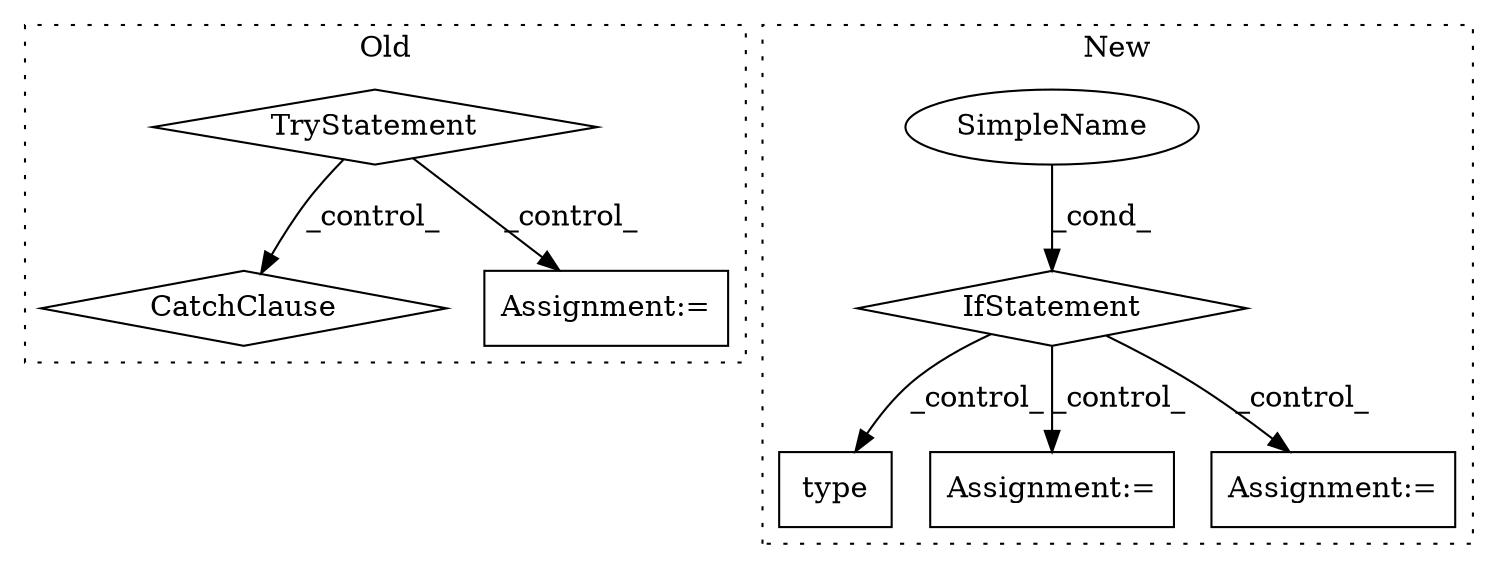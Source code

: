 digraph G {
subgraph cluster0 {
1 [label="CatchClause" a="12" s="1307,1346" l="13,2" shape="diamond"];
3 [label="TryStatement" a="54" s="1218" l="4" shape="diamond"];
4 [label="Assignment:=" a="7" s="1277" l="1" shape="box"];
label = "Old";
style="dotted";
}
subgraph cluster1 {
2 [label="type" a="32" s="2068,2081" l="5,1" shape="box"];
5 [label="IfStatement" a="25" s="1544,1575" l="4,2" shape="diamond"];
6 [label="SimpleName" a="42" s="" l="" shape="ellipse"];
7 [label="Assignment:=" a="7" s="1861" l="1" shape="box"];
8 [label="Assignment:=" a="7" s="1723" l="1" shape="box"];
label = "New";
style="dotted";
}
3 -> 4 [label="_control_"];
3 -> 1 [label="_control_"];
5 -> 2 [label="_control_"];
5 -> 8 [label="_control_"];
5 -> 7 [label="_control_"];
6 -> 5 [label="_cond_"];
}